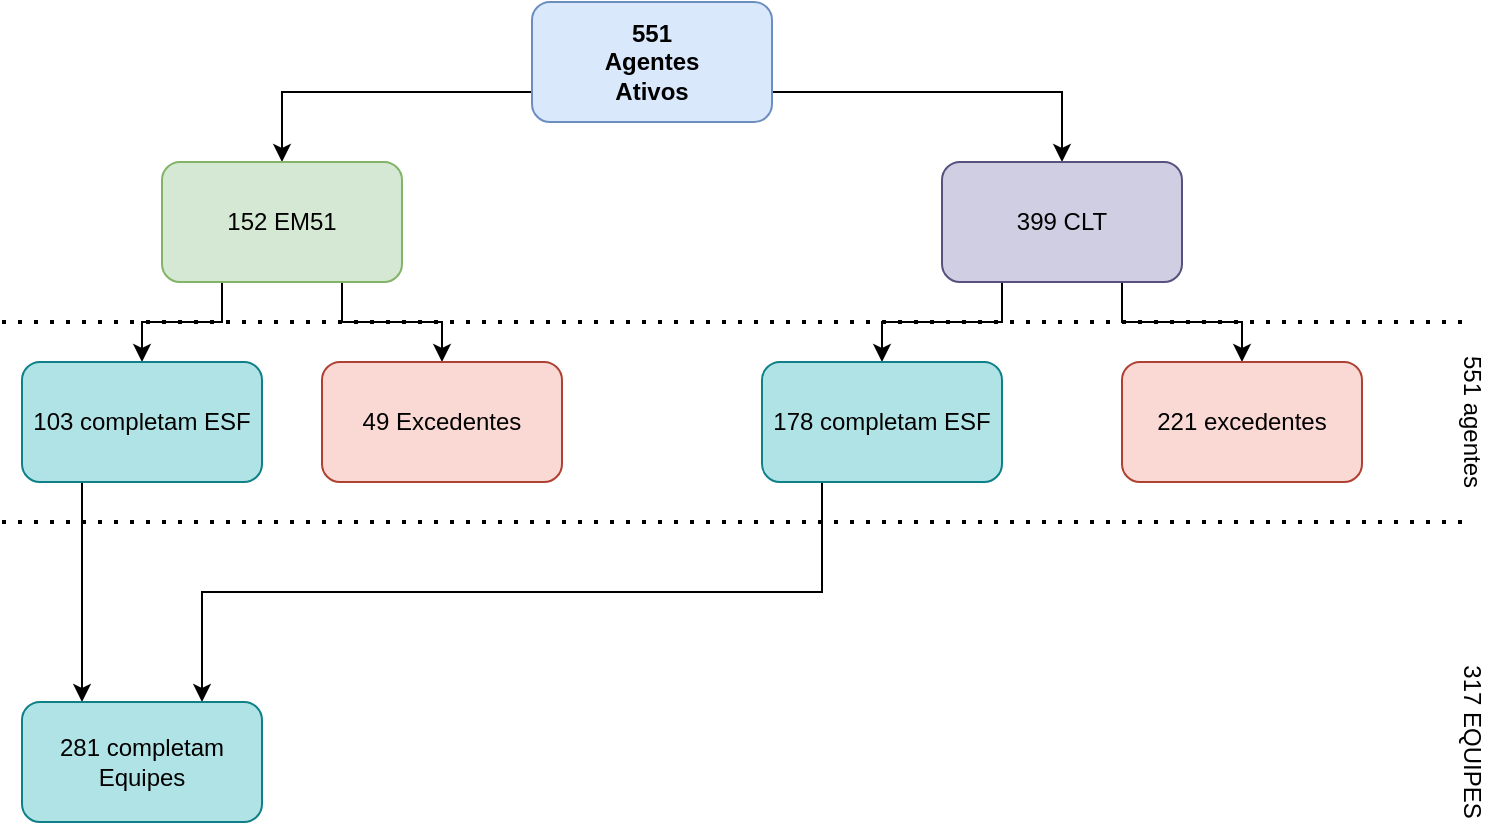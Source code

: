 <mxfile version="14.6.13" type="device"><diagram id="B9eJ2CoTI48HoZF8EKzK" name="Page-1"><mxGraphModel dx="1106" dy="778" grid="1" gridSize="10" guides="1" tooltips="1" connect="1" arrows="1" fold="1" page="1" pageScale="1" pageWidth="850" pageHeight="1100" math="0" shadow="0"><root><mxCell id="0"/><mxCell id="1" parent="0"/><mxCell id="a6gFNDZdGw8AWhTbqY8P-6" style="edgeStyle=orthogonalEdgeStyle;rounded=0;orthogonalLoop=1;jettySize=auto;html=1;exitX=0;exitY=0.75;exitDx=0;exitDy=0;entryX=0.5;entryY=0;entryDx=0;entryDy=0;" edge="1" parent="1" source="a6gFNDZdGw8AWhTbqY8P-2" target="a6gFNDZdGw8AWhTbqY8P-3"><mxGeometry relative="1" as="geometry"/></mxCell><mxCell id="a6gFNDZdGw8AWhTbqY8P-7" style="edgeStyle=orthogonalEdgeStyle;rounded=0;orthogonalLoop=1;jettySize=auto;html=1;exitX=1;exitY=0.75;exitDx=0;exitDy=0;entryX=0.5;entryY=0;entryDx=0;entryDy=0;" edge="1" parent="1" source="a6gFNDZdGw8AWhTbqY8P-2" target="a6gFNDZdGw8AWhTbqY8P-4"><mxGeometry relative="1" as="geometry"/></mxCell><mxCell id="a6gFNDZdGw8AWhTbqY8P-2" value="551&lt;br&gt;Agentes &lt;br&gt;Ativos" style="rounded=1;whiteSpace=wrap;html=1;fontStyle=1;fillColor=#dae8fc;strokeColor=#6c8ebf;" vertex="1" parent="1"><mxGeometry x="305" y="20" width="120" height="60" as="geometry"/></mxCell><mxCell id="a6gFNDZdGw8AWhTbqY8P-9" style="edgeStyle=orthogonalEdgeStyle;rounded=0;orthogonalLoop=1;jettySize=auto;html=1;exitX=0.25;exitY=1;exitDx=0;exitDy=0;entryX=0.5;entryY=0;entryDx=0;entryDy=0;" edge="1" parent="1" source="a6gFNDZdGw8AWhTbqY8P-3" target="a6gFNDZdGw8AWhTbqY8P-5"><mxGeometry relative="1" as="geometry"/></mxCell><mxCell id="a6gFNDZdGw8AWhTbqY8P-10" style="edgeStyle=orthogonalEdgeStyle;rounded=0;orthogonalLoop=1;jettySize=auto;html=1;exitX=0.75;exitY=1;exitDx=0;exitDy=0;entryX=0.5;entryY=0;entryDx=0;entryDy=0;" edge="1" parent="1" source="a6gFNDZdGw8AWhTbqY8P-3" target="a6gFNDZdGw8AWhTbqY8P-8"><mxGeometry relative="1" as="geometry"/></mxCell><mxCell id="a6gFNDZdGw8AWhTbqY8P-3" value="152 EM51" style="rounded=1;whiteSpace=wrap;html=1;fillColor=#d5e8d4;strokeColor=#82b366;" vertex="1" parent="1"><mxGeometry x="120" y="100" width="120" height="60" as="geometry"/></mxCell><mxCell id="a6gFNDZdGw8AWhTbqY8P-13" style="edgeStyle=orthogonalEdgeStyle;rounded=0;orthogonalLoop=1;jettySize=auto;html=1;exitX=0.25;exitY=1;exitDx=0;exitDy=0;" edge="1" parent="1" source="a6gFNDZdGw8AWhTbqY8P-4" target="a6gFNDZdGw8AWhTbqY8P-11"><mxGeometry relative="1" as="geometry"/></mxCell><mxCell id="a6gFNDZdGw8AWhTbqY8P-15" style="edgeStyle=orthogonalEdgeStyle;rounded=0;orthogonalLoop=1;jettySize=auto;html=1;exitX=0.75;exitY=1;exitDx=0;exitDy=0;entryX=0.5;entryY=0;entryDx=0;entryDy=0;" edge="1" parent="1" source="a6gFNDZdGw8AWhTbqY8P-4" target="a6gFNDZdGw8AWhTbqY8P-14"><mxGeometry relative="1" as="geometry"/></mxCell><mxCell id="a6gFNDZdGw8AWhTbqY8P-4" value="399 CLT" style="rounded=1;whiteSpace=wrap;html=1;fillColor=#d0cee2;strokeColor=#56517e;" vertex="1" parent="1"><mxGeometry x="510" y="100" width="120" height="60" as="geometry"/></mxCell><mxCell id="a6gFNDZdGw8AWhTbqY8P-21" style="edgeStyle=orthogonalEdgeStyle;rounded=0;orthogonalLoop=1;jettySize=auto;html=1;exitX=0.25;exitY=1;exitDx=0;exitDy=0;entryX=0.25;entryY=0;entryDx=0;entryDy=0;" edge="1" parent="1" source="a6gFNDZdGw8AWhTbqY8P-5" target="a6gFNDZdGw8AWhTbqY8P-20"><mxGeometry relative="1" as="geometry"/></mxCell><mxCell id="a6gFNDZdGw8AWhTbqY8P-5" value="103 completam ESF" style="rounded=1;whiteSpace=wrap;html=1;fillColor=#b0e3e6;strokeColor=#0e8088;" vertex="1" parent="1"><mxGeometry x="50" y="200" width="120" height="60" as="geometry"/></mxCell><mxCell id="a6gFNDZdGw8AWhTbqY8P-8" value="49 Excedentes" style="rounded=1;whiteSpace=wrap;html=1;fillColor=#fad9d5;strokeColor=#ae4132;" vertex="1" parent="1"><mxGeometry x="200" y="200" width="120" height="60" as="geometry"/></mxCell><mxCell id="a6gFNDZdGw8AWhTbqY8P-22" style="edgeStyle=orthogonalEdgeStyle;rounded=0;orthogonalLoop=1;jettySize=auto;html=1;exitX=0.25;exitY=1;exitDx=0;exitDy=0;entryX=0.75;entryY=0;entryDx=0;entryDy=0;" edge="1" parent="1" source="a6gFNDZdGw8AWhTbqY8P-11" target="a6gFNDZdGw8AWhTbqY8P-20"><mxGeometry relative="1" as="geometry"/></mxCell><mxCell id="a6gFNDZdGw8AWhTbqY8P-11" value="178 completam ESF" style="rounded=1;whiteSpace=wrap;html=1;fillColor=#b0e3e6;strokeColor=#0e8088;" vertex="1" parent="1"><mxGeometry x="420" y="200" width="120" height="60" as="geometry"/></mxCell><mxCell id="a6gFNDZdGw8AWhTbqY8P-14" value="221 excedentes" style="rounded=1;whiteSpace=wrap;html=1;fillColor=#fad9d5;strokeColor=#ae4132;" vertex="1" parent="1"><mxGeometry x="600" y="200" width="120" height="60" as="geometry"/></mxCell><mxCell id="a6gFNDZdGw8AWhTbqY8P-16" value="" style="endArrow=none;dashed=1;html=1;dashPattern=1 3;strokeWidth=2;" edge="1" parent="1"><mxGeometry width="50" height="50" relative="1" as="geometry"><mxPoint x="40" y="180" as="sourcePoint"/><mxPoint x="770" y="180" as="targetPoint"/></mxGeometry></mxCell><mxCell id="a6gFNDZdGw8AWhTbqY8P-17" value="" style="endArrow=none;dashed=1;html=1;dashPattern=1 3;strokeWidth=2;" edge="1" parent="1"><mxGeometry width="50" height="50" relative="1" as="geometry"><mxPoint x="40" y="280" as="sourcePoint"/><mxPoint x="770" y="280" as="targetPoint"/></mxGeometry></mxCell><mxCell id="a6gFNDZdGw8AWhTbqY8P-18" value="551 agentes" style="text;html=1;strokeColor=none;fillColor=none;align=center;verticalAlign=middle;whiteSpace=wrap;rounded=0;rotation=90;" vertex="1" parent="1"><mxGeometry x="730" y="220" width="90" height="20" as="geometry"/></mxCell><mxCell id="a6gFNDZdGw8AWhTbqY8P-19" value="317 EQUIPES" style="text;html=1;strokeColor=none;fillColor=none;align=center;verticalAlign=middle;whiteSpace=wrap;rounded=0;rotation=90;" vertex="1" parent="1"><mxGeometry x="730" y="380" width="90" height="20" as="geometry"/></mxCell><mxCell id="a6gFNDZdGw8AWhTbqY8P-20" value="281 completam Equipes" style="rounded=1;whiteSpace=wrap;html=1;fillColor=#b0e3e6;strokeColor=#0e8088;" vertex="1" parent="1"><mxGeometry x="50" y="370" width="120" height="60" as="geometry"/></mxCell></root></mxGraphModel></diagram></mxfile>
